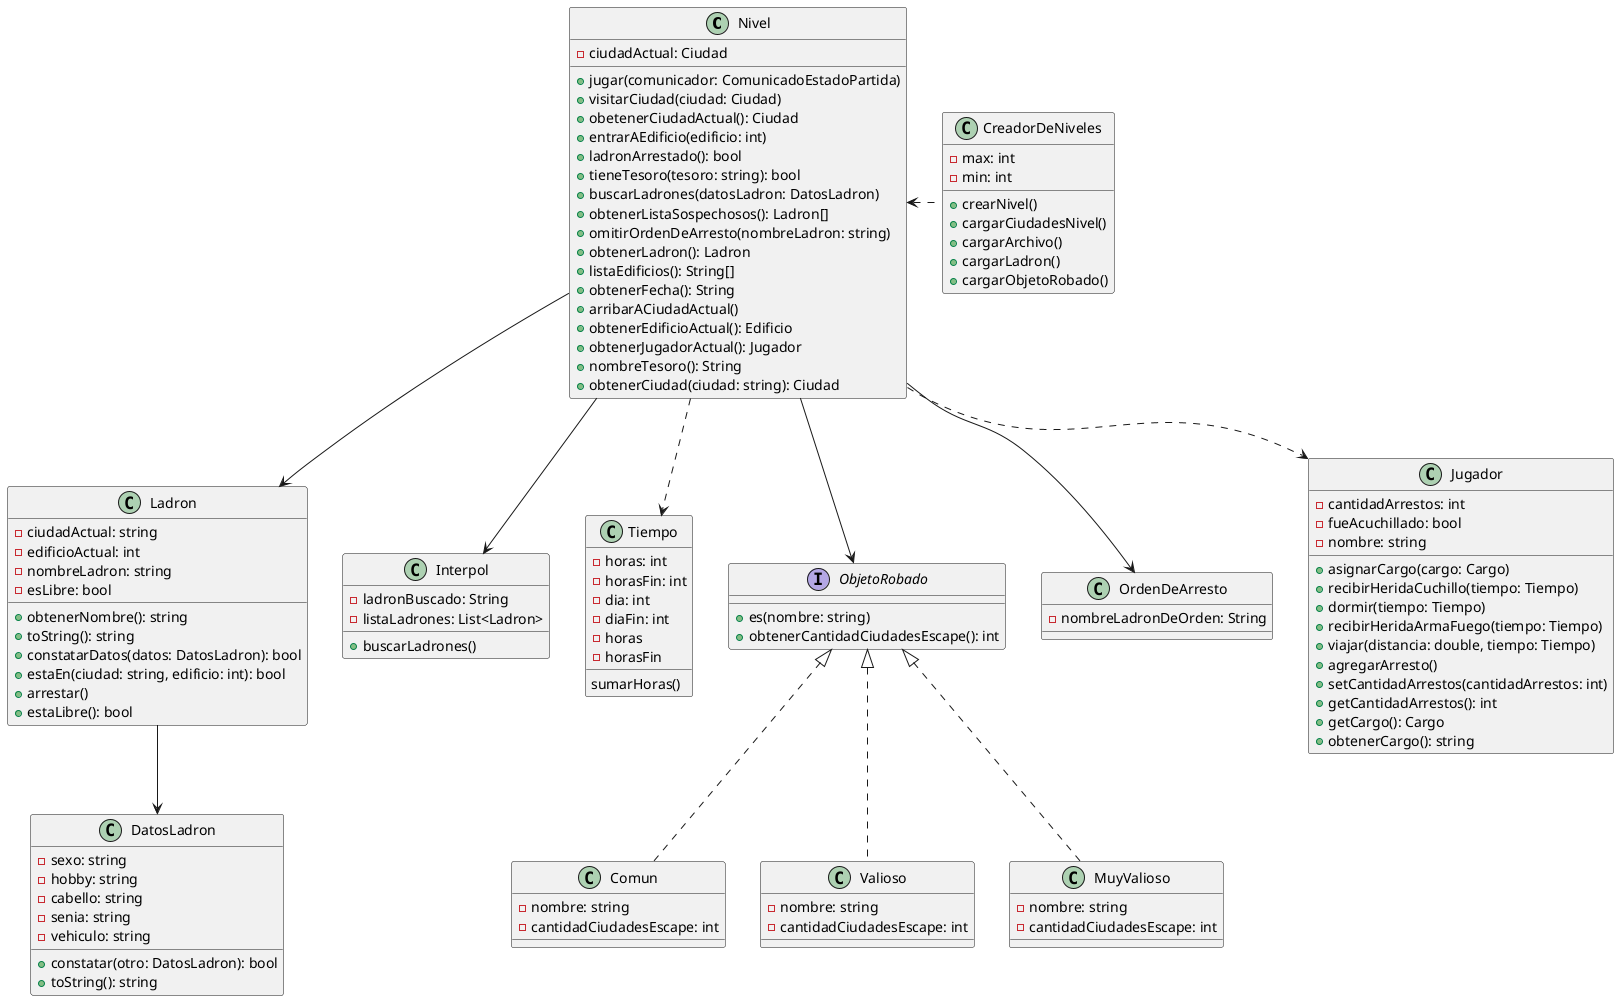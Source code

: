 @startuml algoThief

together {
    class Nivel {
        - ciudadActual: Ciudad
        + jugar(comunicador: ComunicadoEstadoPartida)
        + visitarCiudad(ciudad: Ciudad)
        + obetenerCiudadActual(): Ciudad
        + entrarAEdificio(edificio: int)
        + ladronArrestado(): bool
        + tieneTesoro(tesoro: string): bool
        + buscarLadrones(datosLadron: DatosLadron)
        + obtenerListaSospechosos(): Ladron[]
        + omitirOrdenDeArresto(nombreLadron: string)
        + obtenerLadron(): Ladron
        + listaEdificios(): String[]
        + obtenerFecha(): String
        + arribarACiudadActual()
        + obtenerEdificioActual(): Edificio
        + obtenerJugadorActual(): Jugador
        + nombreTesoro(): String
        + obtenerCiudad(ciudad: string): Ciudad
    }

    class CreadorDeNiveles {
        - max: int
        - min: int
        + crearNivel()
        + cargarCiudadesNivel()
        + cargarArchivo()
        + cargarLadron()
        + cargarObjetoRobado()
    }
}

together {
    class Jugador {
        - cantidadArrestos: int
        - fueAcuchillado: bool
        - nombre: string
        + asignarCargo(cargo: Cargo)
        + recibirHeridaCuchillo(tiempo: Tiempo)
        + dormir(tiempo: Tiempo)
        + recibirHeridaArmaFuego(tiempo: Tiempo)
        + viajar(distancia: double, tiempo: Tiempo)
        + agregarArresto()
        + setCantidadArrestos(cantidadArrestos: int)
        + getCantidadArrestos(): int
        + getCargo(): Cargo
        + obtenerCargo(): string
    }

    class OrdenDeArresto{
    - nombreLadronDeOrden: String
    }
}

class Ladron {
    - ciudadActual: string
    - edificioActual: int
    - nombreLadron: string
    - esLibre: bool
    + obtenerNombre(): string
    + toString(): string
    + constatarDatos(datos: DatosLadron): bool
    + estaEn(ciudad: string, edificio: int): bool
    + arrestar()
    + estaLibre(): bool
}
class Interpol {
    - ladronBuscado: String
    - listaLadrones: List<Ladron>
    + buscarLadrones()
}


class Tiempo {
    - horas: int
    - horasFin: int
    - dia: int
    - diaFin: int
}

class Ladron{}
class DatosLadron{
    - sexo: string
    - hobby: string
    - cabello: string
    - senia: string
    - vehiculo: string
    + constatar(otro: DatosLadron): bool
    + toString(): string
}

interface ObjetoRobado{
    + es(nombre: string)
    + obtenerCantidadCiudadesEscape(): int
}
class Comun{
    - nombre: string
    - cantidadCiudadesEscape: int
}
class Valioso{
    - nombre: string
    - cantidadCiudadesEscape: int
}
class MuyValioso{
    - nombre: string
    - cantidadCiudadesEscape: int
}

class Tiempo {
    - horas
    - horasFin
    sumarHoras()
}

Ladron --> DatosLadron

ObjetoRobado <|.. Comun
ObjetoRobado <|.. Valioso
ObjetoRobado <|.. MuyValioso



Nivel --> Ladron
Nivel --> Interpol
Nivel --> OrdenDeArresto

Nivel ..> Tiempo
Nivel --> ObjetoRobado


CreadorDeNiveles .left> Nivel
Jugador <.up. Nivel



@enduml